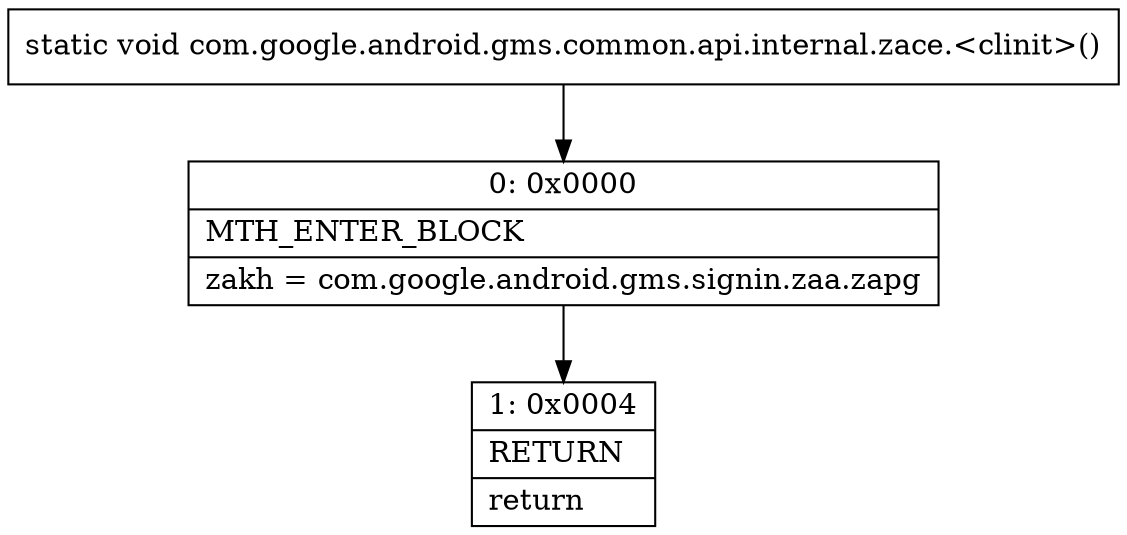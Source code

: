 digraph "CFG forcom.google.android.gms.common.api.internal.zace.\<clinit\>()V" {
Node_0 [shape=record,label="{0\:\ 0x0000|MTH_ENTER_BLOCK\l|zakh = com.google.android.gms.signin.zaa.zapg\l}"];
Node_1 [shape=record,label="{1\:\ 0x0004|RETURN\l|return\l}"];
MethodNode[shape=record,label="{static void com.google.android.gms.common.api.internal.zace.\<clinit\>() }"];
MethodNode -> Node_0;
Node_0 -> Node_1;
}

